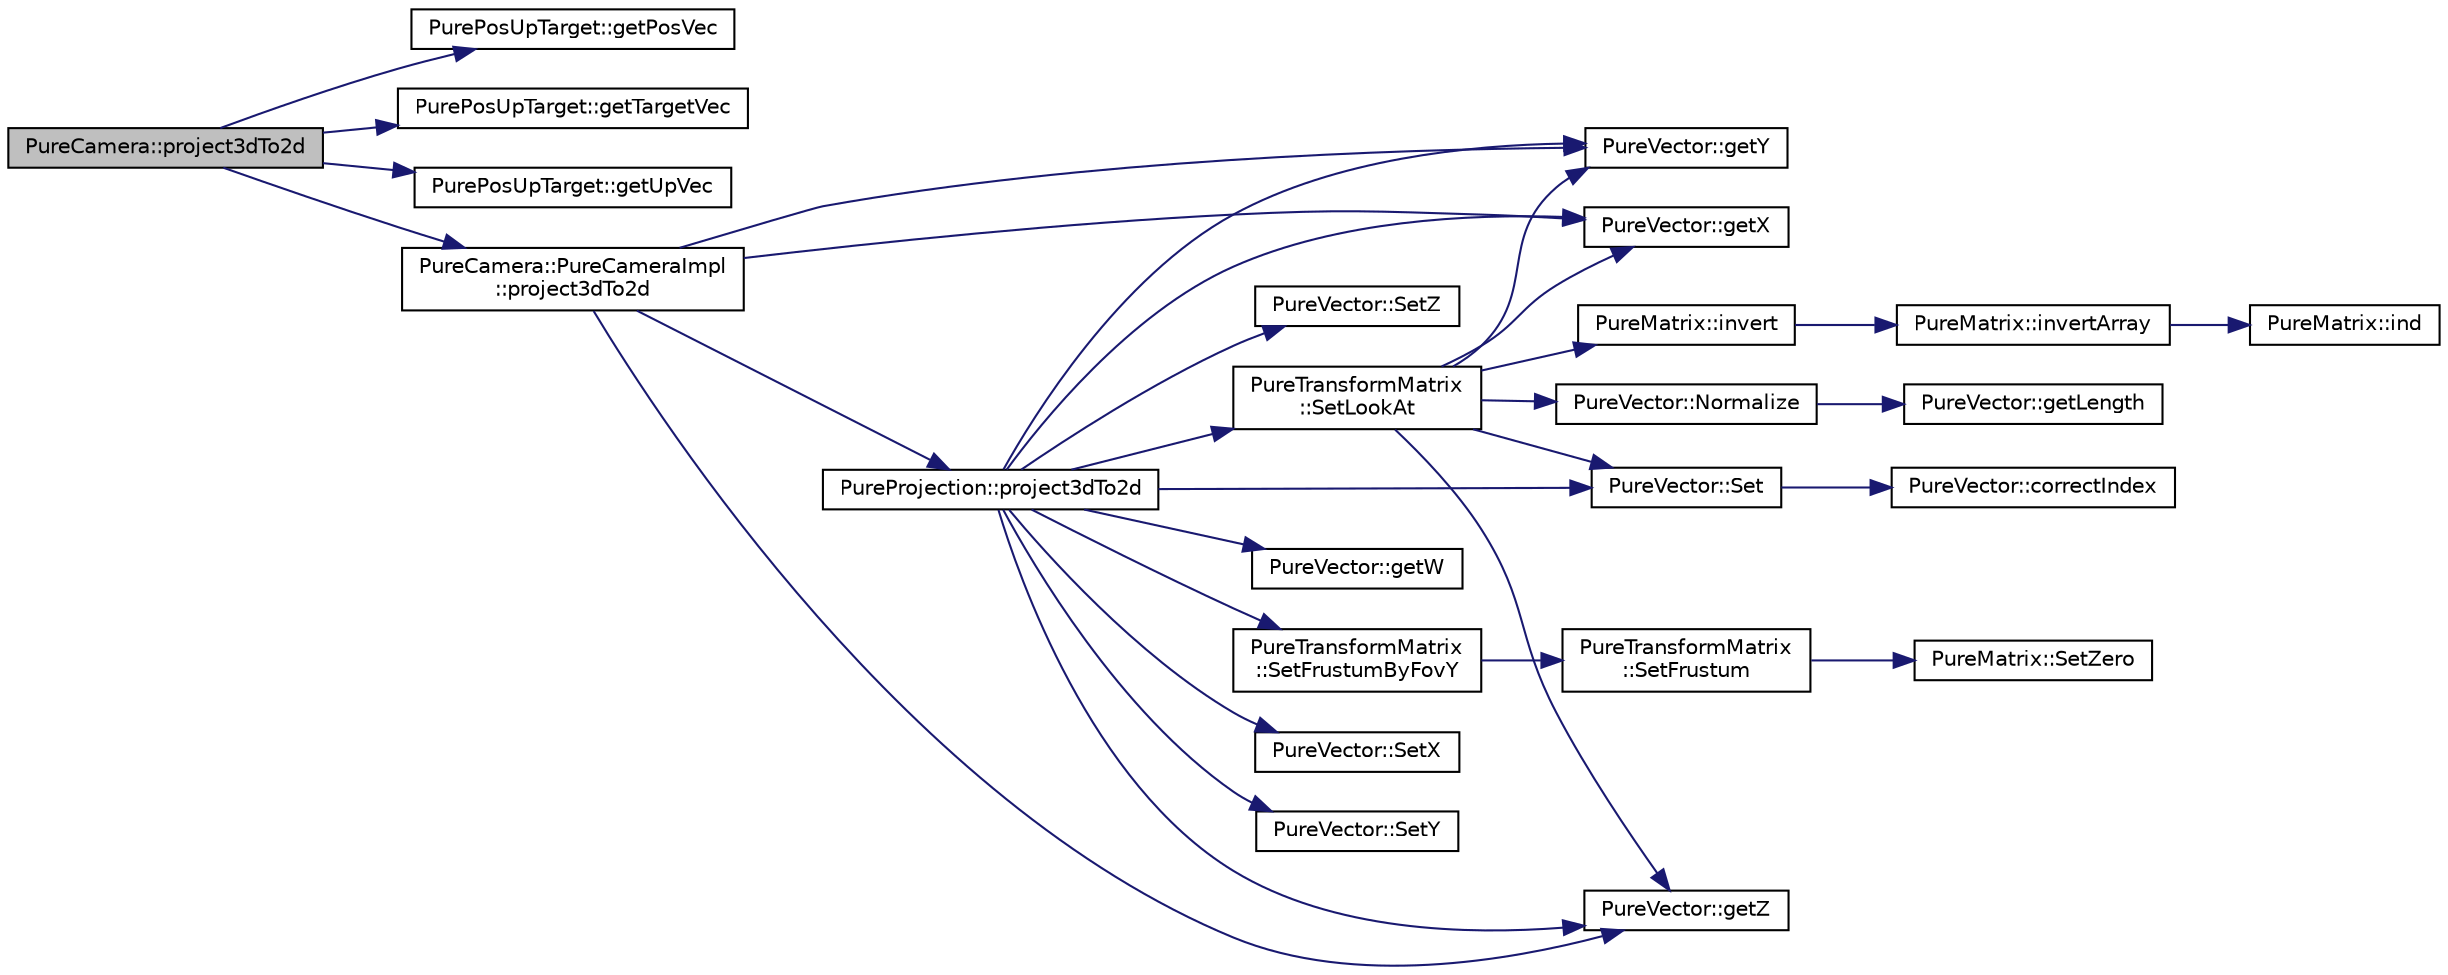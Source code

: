 digraph "PureCamera::project3dTo2d"
{
 // LATEX_PDF_SIZE
  edge [fontname="Helvetica",fontsize="10",labelfontname="Helvetica",labelfontsize="10"];
  node [fontname="Helvetica",fontsize="10",shape=record];
  rankdir="LR";
  Node1 [label="PureCamera::project3dTo2d",height=0.2,width=0.4,color="black", fillcolor="grey75", style="filled", fontcolor="black",tooltip="Makes a projection from world-space to window/screen-space."];
  Node1 -> Node2 [color="midnightblue",fontsize="10",style="solid",fontname="Helvetica"];
  Node2 [label="PurePosUpTarget::getPosVec",height=0.2,width=0.4,color="black", fillcolor="white", style="filled",URL="$class_pure_pos_up_target.html#a9746aa7f7dc347d35178b2f61acce74f",tooltip="Gets Position vector."];
  Node1 -> Node3 [color="midnightblue",fontsize="10",style="solid",fontname="Helvetica"];
  Node3 [label="PurePosUpTarget::getTargetVec",height=0.2,width=0.4,color="black", fillcolor="white", style="filled",URL="$class_pure_pos_up_target.html#a3581f9c62cc1455af15f144553a8beda",tooltip="Gets Target vector."];
  Node1 -> Node4 [color="midnightblue",fontsize="10",style="solid",fontname="Helvetica"];
  Node4 [label="PurePosUpTarget::getUpVec",height=0.2,width=0.4,color="black", fillcolor="white", style="filled",URL="$class_pure_pos_up_target.html#a430e790734bb2fb61f4fca5e09fefd35",tooltip="Gets Up vector."];
  Node1 -> Node5 [color="midnightblue",fontsize="10",style="solid",fontname="Helvetica"];
  Node5 [label="PureCamera::PureCameraImpl\l::project3dTo2d",height=0.2,width=0.4,color="black", fillcolor="white", style="filled",URL="$class_pure_camera_1_1_pure_camera_impl.html#aab9a2d38f988f487ce7aba5f0d6b0ba9",tooltip=" "];
  Node5 -> Node6 [color="midnightblue",fontsize="10",style="solid",fontname="Helvetica"];
  Node6 [label="PureVector::getX",height=0.2,width=0.4,color="black", fillcolor="white", style="filled",URL="$class_pure_vector.html#a1671b6f7232f6cacd5b25e2e0078caa8",tooltip="Gets the X-coordinate."];
  Node5 -> Node7 [color="midnightblue",fontsize="10",style="solid",fontname="Helvetica"];
  Node7 [label="PureVector::getY",height=0.2,width=0.4,color="black", fillcolor="white", style="filled",URL="$class_pure_vector.html#ad3f280e052c74e30635f16def6f3fdff",tooltip="Gets the Y-coordinate."];
  Node5 -> Node8 [color="midnightblue",fontsize="10",style="solid",fontname="Helvetica"];
  Node8 [label="PureVector::getZ",height=0.2,width=0.4,color="black", fillcolor="white", style="filled",URL="$class_pure_vector.html#a0c7e17a5a9297eeefe11ac08611f4339",tooltip="Gets the Z-coordinate."];
  Node5 -> Node9 [color="midnightblue",fontsize="10",style="solid",fontname="Helvetica"];
  Node9 [label="PureProjection::project3dTo2d",height=0.2,width=0.4,color="black", fillcolor="white", style="filled",URL="$class_pure_projection.html#a4bd8c68bf429b62b10362944d6b8b6b8",tooltip="Makes a projection from world-space to window/screen-space."];
  Node9 -> Node10 [color="midnightblue",fontsize="10",style="solid",fontname="Helvetica"];
  Node10 [label="PureVector::getW",height=0.2,width=0.4,color="black", fillcolor="white", style="filled",URL="$class_pure_vector.html#ae4903e56097b081ac3aace71d08b15ed",tooltip="Gets the W-coordinate."];
  Node9 -> Node6 [color="midnightblue",fontsize="10",style="solid",fontname="Helvetica"];
  Node9 -> Node7 [color="midnightblue",fontsize="10",style="solid",fontname="Helvetica"];
  Node9 -> Node8 [color="midnightblue",fontsize="10",style="solid",fontname="Helvetica"];
  Node9 -> Node11 [color="midnightblue",fontsize="10",style="solid",fontname="Helvetica"];
  Node11 [label="PureVector::Set",height=0.2,width=0.4,color="black", fillcolor="white", style="filled",URL="$class_pure_vector.html#a7a06ddc19979aa3bbe17514071ed66c8",tooltip="Sets the value at the given index."];
  Node11 -> Node12 [color="midnightblue",fontsize="10",style="solid",fontname="Helvetica"];
  Node12 [label="PureVector::correctIndex",height=0.2,width=0.4,color="black", fillcolor="white", style="filled",URL="$class_pure_vector.html#a3a76805b3935eadb52ac7cf41dfd981b",tooltip=" "];
  Node9 -> Node13 [color="midnightblue",fontsize="10",style="solid",fontname="Helvetica"];
  Node13 [label="PureTransformMatrix\l::SetFrustumByFovY",height=0.2,width=0.4,color="black", fillcolor="white", style="filled",URL="$class_pure_transform_matrix.html#a18b32f7c1b6d08ef45a43f778c763f80",tooltip="Sets the matrix to represent a viewing frustum in world coordinate system."];
  Node13 -> Node14 [color="midnightblue",fontsize="10",style="solid",fontname="Helvetica"];
  Node14 [label="PureTransformMatrix\l::SetFrustum",height=0.2,width=0.4,color="black", fillcolor="white", style="filled",URL="$class_pure_transform_matrix.html#aacb54b513594f9ab729aaffa6285375b",tooltip="Sets the matrix to represent a viewing frustum in world coordinate system."];
  Node14 -> Node15 [color="midnightblue",fontsize="10",style="solid",fontname="Helvetica"];
  Node15 [label="PureMatrix::SetZero",height=0.2,width=0.4,color="black", fillcolor="white", style="filled",URL="$class_pure_matrix.html#a313d17b13f39ef09b0bab77c5b3d513a",tooltip="Sets the matrix to zero matrix."];
  Node9 -> Node16 [color="midnightblue",fontsize="10",style="solid",fontname="Helvetica"];
  Node16 [label="PureTransformMatrix\l::SetLookAt",height=0.2,width=0.4,color="black", fillcolor="white", style="filled",URL="$class_pure_transform_matrix.html#a25be1be624ed85b1b6e70bbd7240e590",tooltip="Sets the matrix to represent a view matrix in world coordinate system."];
  Node16 -> Node6 [color="midnightblue",fontsize="10",style="solid",fontname="Helvetica"];
  Node16 -> Node7 [color="midnightblue",fontsize="10",style="solid",fontname="Helvetica"];
  Node16 -> Node8 [color="midnightblue",fontsize="10",style="solid",fontname="Helvetica"];
  Node16 -> Node17 [color="midnightblue",fontsize="10",style="solid",fontname="Helvetica"];
  Node17 [label="PureMatrix::invert",height=0.2,width=0.4,color="black", fillcolor="white", style="filled",URL="$class_pure_matrix.html#af03c29d350c327eb4d8268092fa2d52f",tooltip="Inverts the matrix."];
  Node17 -> Node18 [color="midnightblue",fontsize="10",style="solid",fontname="Helvetica"];
  Node18 [label="PureMatrix::invertArray",height=0.2,width=0.4,color="black", fillcolor="white", style="filled",URL="$class_pure_matrix.html#a73f4f8de4e43730af599a5f3c1eae1f3",tooltip="Treats the given array as a matrix and inverts it."];
  Node18 -> Node19 [color="midnightblue",fontsize="10",style="solid",fontname="Helvetica"];
  Node19 [label="PureMatrix::ind",height=0.2,width=0.4,color="black", fillcolor="white", style="filled",URL="$class_pure_matrix.html#aeb96ec1d85ab4cfa73e308badf95591a",tooltip="Returns index of cell in given row and column."];
  Node16 -> Node20 [color="midnightblue",fontsize="10",style="solid",fontname="Helvetica"];
  Node20 [label="PureVector::Normalize",height=0.2,width=0.4,color="black", fillcolor="white", style="filled",URL="$class_pure_vector.html#a011fd4f34f4a288519986fe51219c245",tooltip="Normalizes the coordinates."];
  Node20 -> Node21 [color="midnightblue",fontsize="10",style="solid",fontname="Helvetica"];
  Node21 [label="PureVector::getLength",height=0.2,width=0.4,color="black", fillcolor="white", style="filled",URL="$class_pure_vector.html#ab46a1c67a233f83d514d96194481f747",tooltip="Gets the length."];
  Node16 -> Node11 [color="midnightblue",fontsize="10",style="solid",fontname="Helvetica"];
  Node9 -> Node22 [color="midnightblue",fontsize="10",style="solid",fontname="Helvetica"];
  Node22 [label="PureVector::SetX",height=0.2,width=0.4,color="black", fillcolor="white", style="filled",URL="$class_pure_vector.html#a8cefc1d4996d79b3f9fb09bc345ee29b",tooltip="Sets the X-coordinate."];
  Node9 -> Node23 [color="midnightblue",fontsize="10",style="solid",fontname="Helvetica"];
  Node23 [label="PureVector::SetY",height=0.2,width=0.4,color="black", fillcolor="white", style="filled",URL="$class_pure_vector.html#a885cc93f029da494852b29892e91fedc",tooltip="Sets the Y-coordinate."];
  Node9 -> Node24 [color="midnightblue",fontsize="10",style="solid",fontname="Helvetica"];
  Node24 [label="PureVector::SetZ",height=0.2,width=0.4,color="black", fillcolor="white", style="filled",URL="$class_pure_vector.html#a8a32e02cf64dd284998a01a16cb303e3",tooltip="Sets the Z-coordinate."];
}
